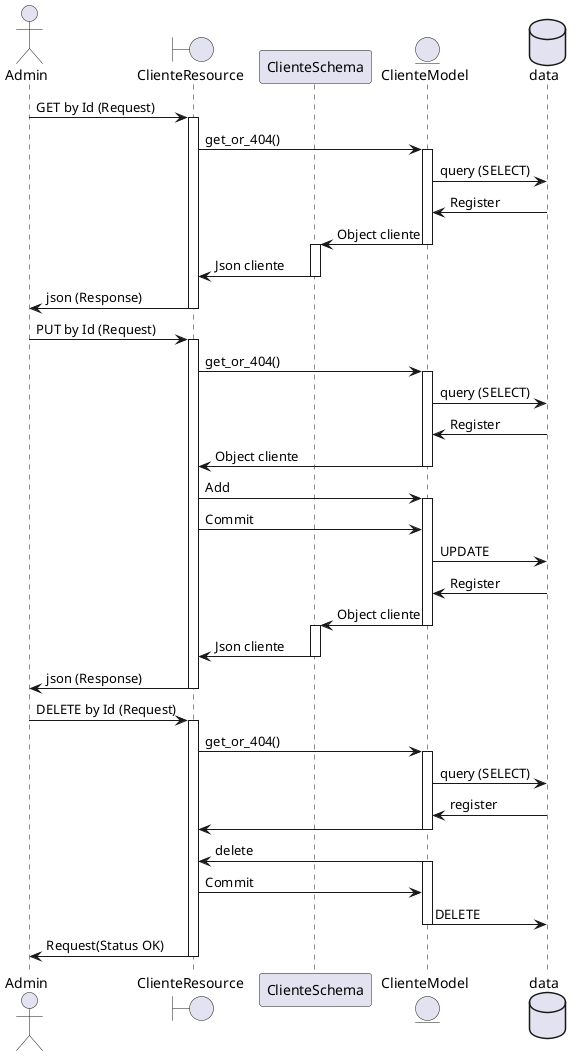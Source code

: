 @startuml
actor Admin
boundary ClienteResource
participant ClienteSchema
entity ClienteModel
database data
Admin -> ClienteResource: GET by Id (Request)
activate ClienteResource
ClienteResource -> ClienteModel: get_or_404() 
activate ClienteModel
ClienteModel -> data: query (SELECT)
ClienteModel <- data: Register
ClienteSchema <- ClienteModel: Object cliente
deactivate ClienteModel
activate ClienteSchema
ClienteResource <- ClienteSchema: Json cliente
deactivate ClienteSchema
Admin <- ClienteResource: json (Response)
deactivate ClienteResource

Admin -> ClienteResource: PUT by Id (Request)
activate ClienteResource
ClienteResource -> ClienteModel: get_or_404()
activate ClienteModel
ClienteModel -> data: query (SELECT)
ClienteModel <- data: Register
ClienteResource <- ClienteModel: Object cliente
deactivate ClienteModel
ClienteResource -> ClienteModel: Add
activate ClienteModel
ClienteResource -> ClienteModel: Commit
ClienteModel -> data: UPDATE
ClienteModel <- data: Register
ClienteSchema <- ClienteModel: Object cliente
deactivate ClienteModel
activate ClienteSchema
ClienteResource <- ClienteSchema: Json cliente
deactivate ClienteSchema
Admin <- ClienteResource: json (Response)
deactivate ClienteResource

Admin -> ClienteResource: DELETE by Id (Request)
activate ClienteResource
ClienteResource -> ClienteModel: get_or_404()
activate ClienteModel
ClienteModel -> data: query (SELECT)
ClienteModel <- data: register
ClienteResource <- ClienteModel
deactivate ClienteModel
ClienteResource <- ClienteModel: delete
activate ClienteModel
ClienteResource -> ClienteModel: Commit
ClienteModel -> data: DELETE
deactivate ClienteModel
Admin <- ClienteResource: Request(Status OK)
deactivate ClienteResource
@enduml 
